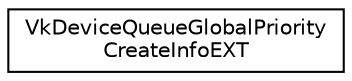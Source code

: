digraph "Graphical Class Hierarchy"
{
 // LATEX_PDF_SIZE
  edge [fontname="Helvetica",fontsize="10",labelfontname="Helvetica",labelfontsize="10"];
  node [fontname="Helvetica",fontsize="10",shape=record];
  rankdir="LR";
  Node0 [label="VkDeviceQueueGlobalPriority\lCreateInfoEXT",height=0.2,width=0.4,color="black", fillcolor="white", style="filled",URL="$d7/d7a/structVkDeviceQueueGlobalPriorityCreateInfoEXT.html",tooltip=" "];
}
